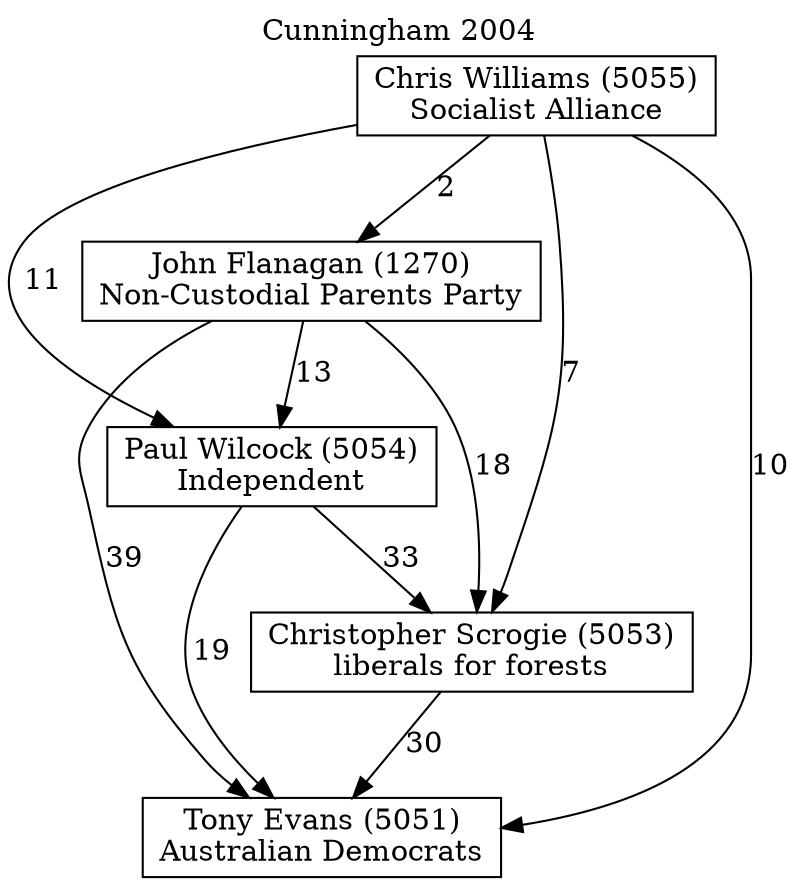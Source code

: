 // House preference flow
digraph "Tony Evans (5051)_Cunningham_2004" {
	graph [label="Cunningham 2004" labelloc=t mclimit=10]
	node [shape=box]
	"Tony Evans (5051)" [label="Tony Evans (5051)
Australian Democrats"]
	"Christopher Scrogie (5053)" [label="Christopher Scrogie (5053)
liberals for forests"]
	"Paul Wilcock (5054)" [label="Paul Wilcock (5054)
Independent"]
	"John Flanagan (1270)" [label="John Flanagan (1270)
Non-Custodial Parents Party"]
	"Chris Williams (5055)" [label="Chris Williams (5055)
Socialist Alliance"]
	"Christopher Scrogie (5053)" -> "Tony Evans (5051)" [label=30]
	"Paul Wilcock (5054)" -> "Christopher Scrogie (5053)" [label=33]
	"John Flanagan (1270)" -> "Paul Wilcock (5054)" [label=13]
	"Chris Williams (5055)" -> "John Flanagan (1270)" [label=2]
	"Paul Wilcock (5054)" -> "Tony Evans (5051)" [label=19]
	"John Flanagan (1270)" -> "Tony Evans (5051)" [label=39]
	"Chris Williams (5055)" -> "Tony Evans (5051)" [label=10]
	"Chris Williams (5055)" -> "Paul Wilcock (5054)" [label=11]
	"John Flanagan (1270)" -> "Christopher Scrogie (5053)" [label=18]
	"Chris Williams (5055)" -> "Christopher Scrogie (5053)" [label=7]
}
